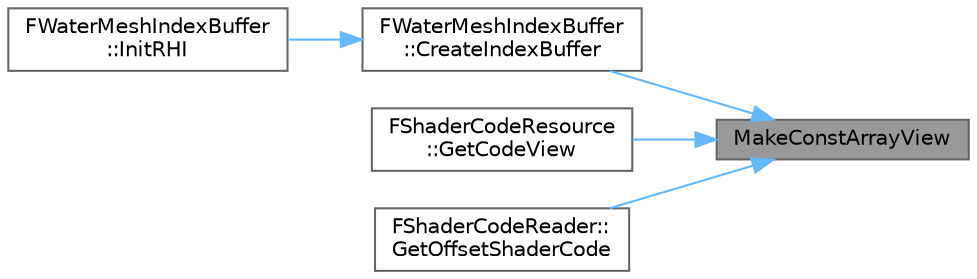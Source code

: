 digraph "MakeConstArrayView"
{
 // INTERACTIVE_SVG=YES
 // LATEX_PDF_SIZE
  bgcolor="transparent";
  edge [fontname=Helvetica,fontsize=10,labelfontname=Helvetica,labelfontsize=10];
  node [fontname=Helvetica,fontsize=10,shape=box,height=0.2,width=0.4];
  rankdir="RL";
  Node1 [id="Node000001",label="MakeConstArrayView",height=0.2,width=0.4,color="gray40", fillcolor="grey60", style="filled", fontcolor="black",tooltip=" "];
  Node1 -> Node2 [id="edge1_Node000001_Node000002",dir="back",color="steelblue1",style="solid",tooltip=" "];
  Node2 [id="Node000002",label="FWaterMeshIndexBuffer\l::CreateIndexBuffer",height=0.2,width=0.4,color="grey40", fillcolor="white", style="filled",URL="$de/dc5/classFWaterMeshIndexBuffer.html#a0e5a43a8de537b18aad7a34446bd1742",tooltip=" "];
  Node2 -> Node3 [id="edge2_Node000002_Node000003",dir="back",color="steelblue1",style="solid",tooltip=" "];
  Node3 [id="Node000003",label="FWaterMeshIndexBuffer\l::InitRHI",height=0.2,width=0.4,color="grey40", fillcolor="white", style="filled",URL="$de/dc5/classFWaterMeshIndexBuffer.html#af27be0eeaa1f035fae2224d7ba554435",tooltip="Initializes the RHI resources used by this resource."];
  Node1 -> Node4 [id="edge3_Node000001_Node000004",dir="back",color="steelblue1",style="solid",tooltip=" "];
  Node4 [id="Node000004",label="FShaderCodeResource\l::GetCodeView",height=0.2,width=0.4,color="grey40", fillcolor="white", style="filled",URL="$d0/d8d/classFShaderCodeResource.html#a2e7c4d3bb3ef1e1fd760873f989e53a5",tooltip=" "];
  Node1 -> Node5 [id="edge4_Node000001_Node000005",dir="back",color="steelblue1",style="solid",tooltip=" "];
  Node5 [id="Node000005",label="FShaderCodeReader::\lGetOffsetShaderCode",height=0.2,width=0.4,color="grey40", fillcolor="white", style="filled",URL="$dd/dec/classFShaderCodeReader.html#a7f5cc33decd135b850a85dc793f7ccfe",tooltip=" "];
}
